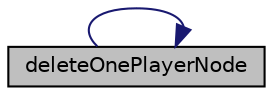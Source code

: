 digraph "deleteOnePlayerNode"
{
 // LATEX_PDF_SIZE
  edge [fontname="Helvetica",fontsize="10",labelfontname="Helvetica",labelfontsize="10"];
  node [fontname="Helvetica",fontsize="10",shape=record];
  rankdir="LR";
  Node1 [label="deleteOnePlayerNode",height=0.2,width=0.4,color="black", fillcolor="grey75", style="filled", fontcolor="black",tooltip="Ta funkcja usuwa gracza o podanym numerze."];
  Node1 -> Node1 [color="midnightblue",fontsize="10",style="solid",fontname="Helvetica"];
}
